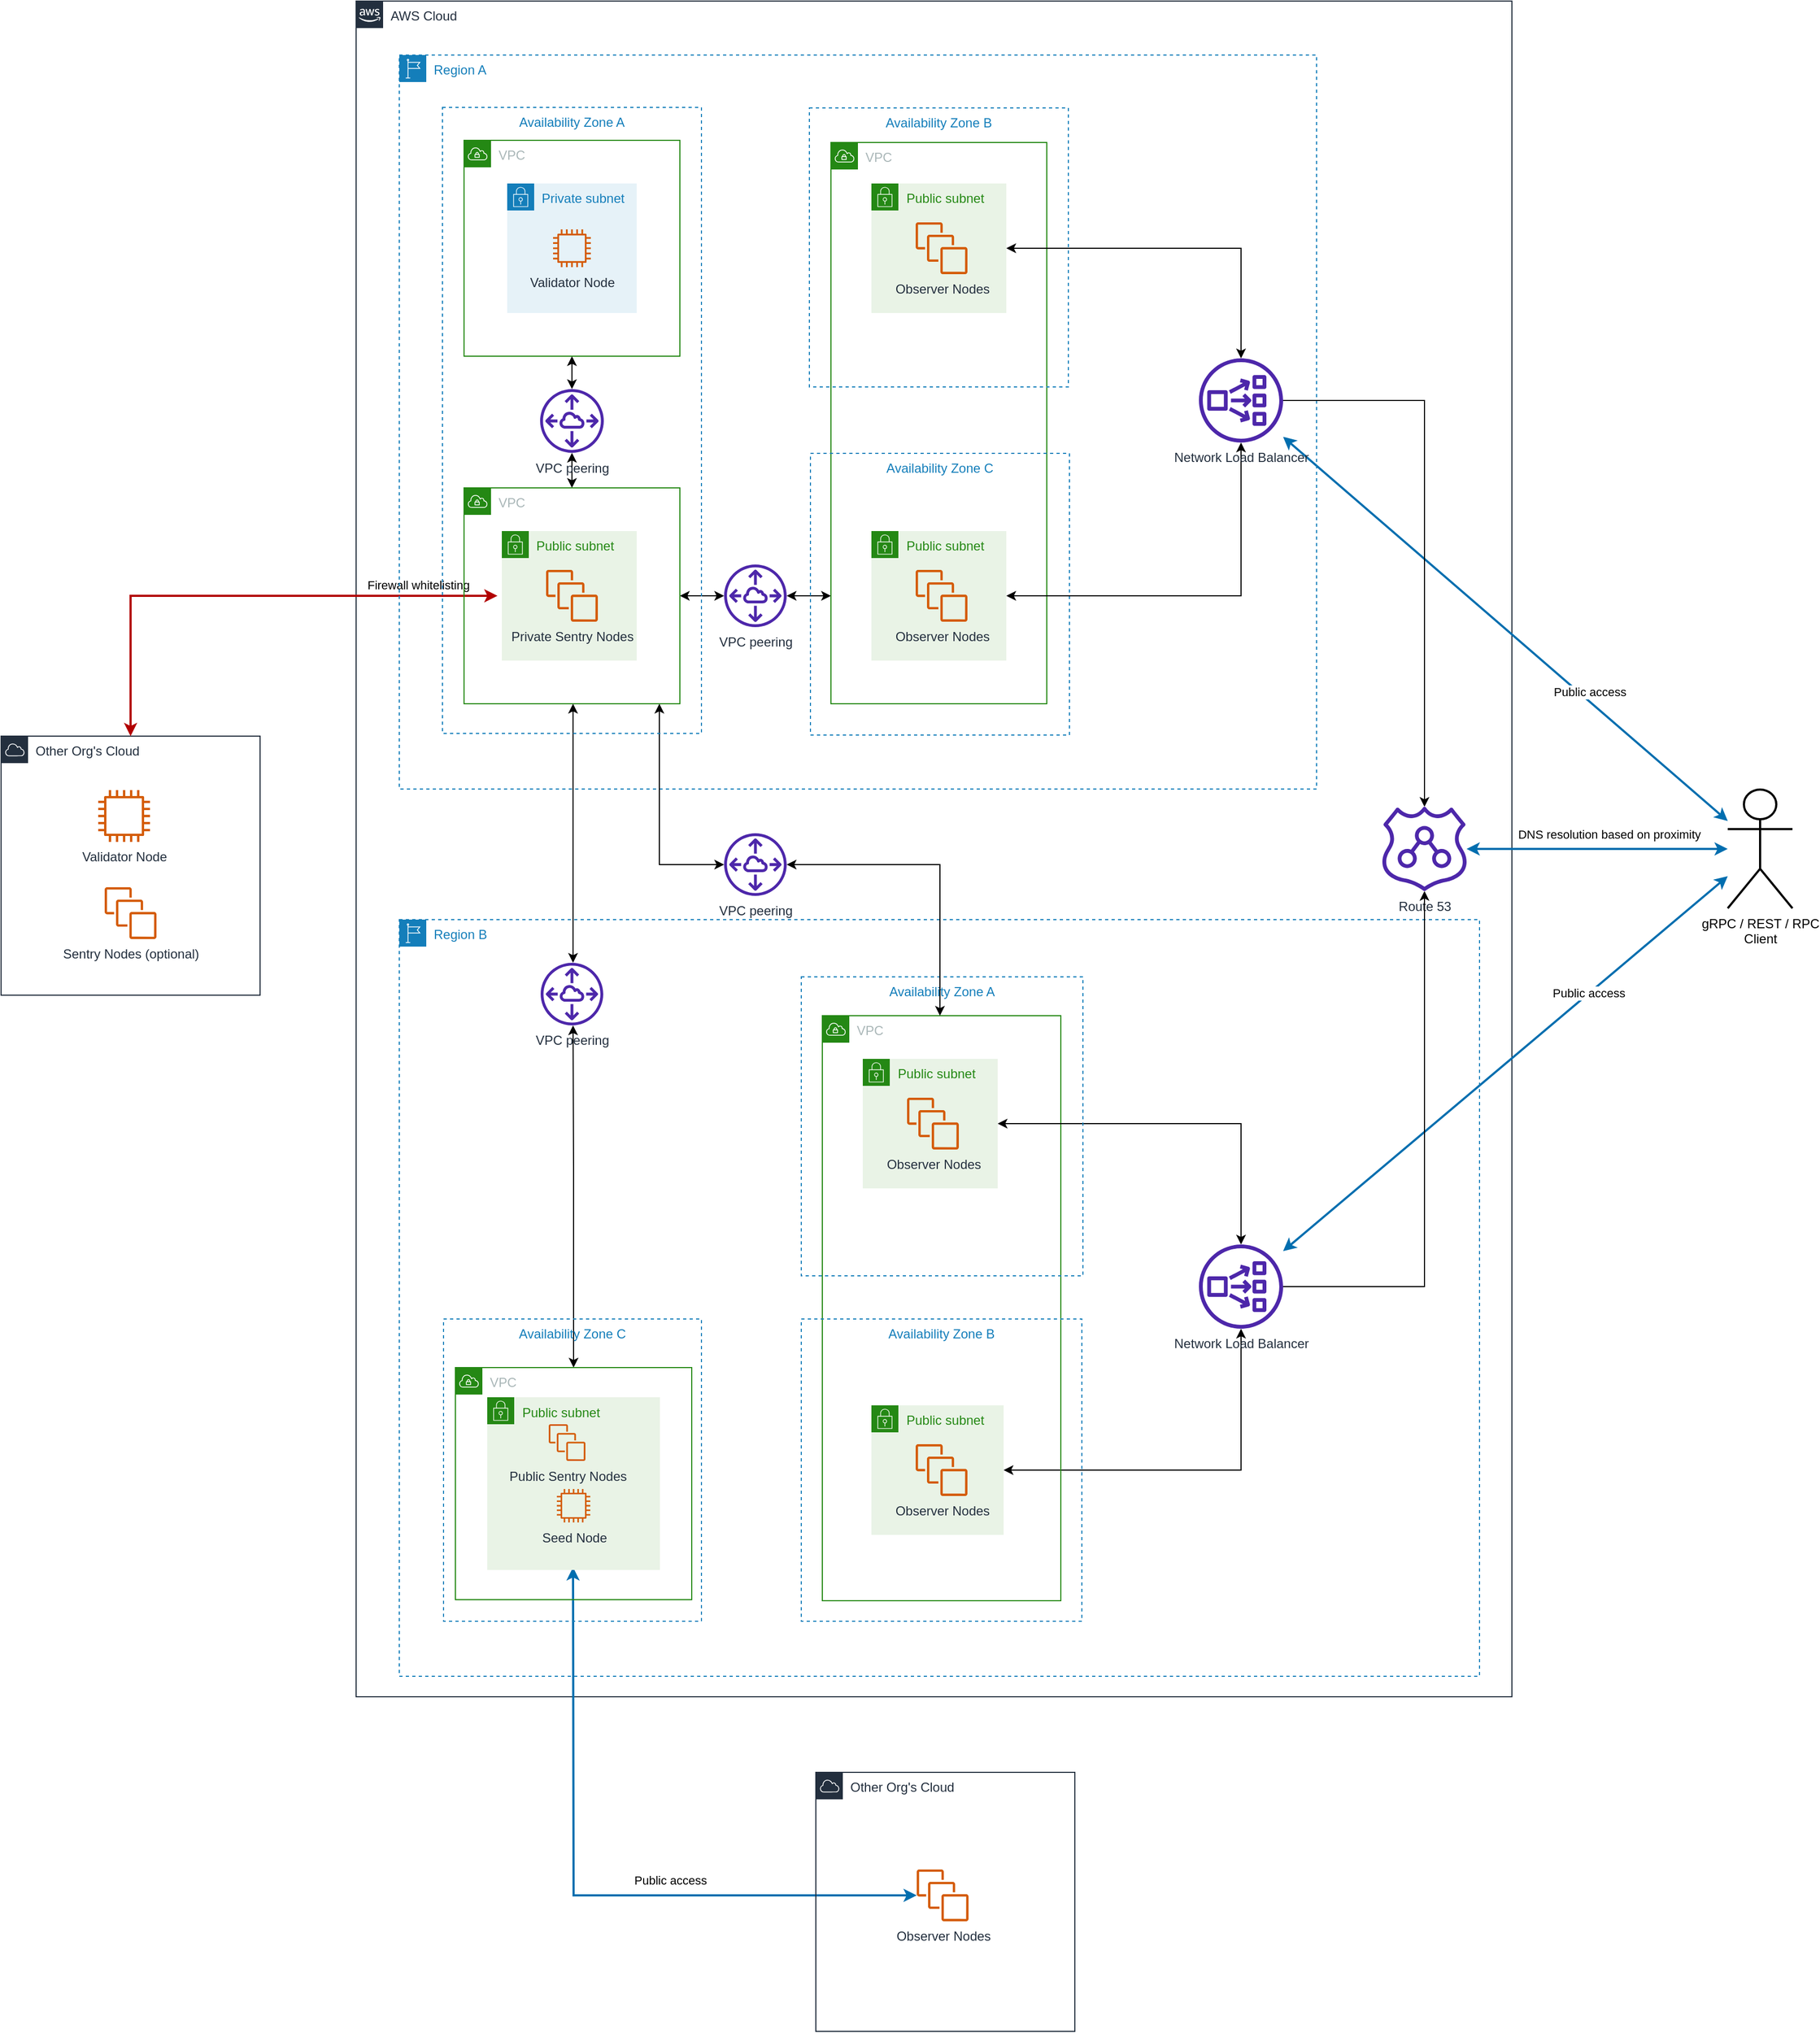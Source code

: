 <mxfile version="17.4.0" type="device"><diagram id="Ht1M8jgEwFfnCIfOTk4-" name="Page-1"><mxGraphModel dx="3235" dy="1185" grid="1" gridSize="10" guides="1" tooltips="1" connect="1" arrows="1" fold="1" page="1" pageScale="1" pageWidth="1169" pageHeight="827" math="0" shadow="0"><root><mxCell id="0"/><mxCell id="1" parent="0"/><mxCell id="qWs7GJj__PbsUUb0vqw0-17" value="AWS Cloud" style="points=[[0,0],[0.25,0],[0.5,0],[0.75,0],[1,0],[1,0.25],[1,0.5],[1,0.75],[1,1],[0.75,1],[0.5,1],[0.25,1],[0,1],[0,0.75],[0,0.5],[0,0.25]];outlineConnect=0;gradientColor=none;html=1;whiteSpace=wrap;fontSize=12;fontStyle=0;container=0;pointerEvents=0;collapsible=0;recursiveResize=0;shape=mxgraph.aws4.group;grIcon=mxgraph.aws4.group_aws_cloud_alt;strokeColor=#232F3E;fillColor=none;verticalAlign=top;align=left;spacingLeft=30;fontColor=#232F3E;dashed=0;" parent="1" vertex="1"><mxGeometry x="39" y="29" width="1071" height="1571" as="geometry"/></mxCell><mxCell id="qWs7GJj__PbsUUb0vqw0-128" value="gRPC / REST / RPC&lt;br&gt;Client" style="shape=umlActor;verticalLabelPosition=bottom;verticalAlign=top;html=1;outlineConnect=0;strokeWidth=2;" parent="1" vertex="1"><mxGeometry x="1310" y="759.5" width="60" height="110" as="geometry"/></mxCell><mxCell id="qWs7GJj__PbsUUb0vqw0-129" value="" style="endArrow=classic;startArrow=classic;html=1;rounded=0;strokeWidth=2;fillColor=#1ba1e2;strokeColor=#006EAF;" parent="1" source="qWs7GJj__PbsUUb0vqw0-113" target="qWs7GJj__PbsUUb0vqw0-128" edge="1"><mxGeometry width="50" height="50" relative="1" as="geometry"><mxPoint x="1130" y="815" as="sourcePoint"/><mxPoint x="1310" y="815" as="targetPoint"/></mxGeometry></mxCell><mxCell id="qWs7GJj__PbsUUb0vqw0-149" value="DNS resolution based on proximity" style="edgeLabel;html=1;align=center;verticalAlign=middle;resizable=0;points=[];" parent="qWs7GJj__PbsUUb0vqw0-129" vertex="1" connectable="0"><mxGeometry x="0.189" relative="1" as="geometry"><mxPoint x="-12" y="-14" as="offset"/></mxGeometry></mxCell><mxCell id="qWs7GJj__PbsUUb0vqw0-139" style="edgeStyle=orthogonalEdgeStyle;rounded=0;orthogonalLoop=1;jettySize=auto;html=1;strokeWidth=2;strokeColor=#006EAF;startArrow=classic;startFill=1;fillColor=#1ba1e2;" parent="1" source="qWs7GJj__PbsUUb0vqw0-136" edge="1"><mxGeometry relative="1" as="geometry"><mxPoint x="240" y="1480" as="targetPoint"/></mxGeometry></mxCell><mxCell id="qWs7GJj__PbsUUb0vqw0-148" value="Public access" style="edgeLabel;html=1;align=center;verticalAlign=middle;resizable=0;points=[];" parent="qWs7GJj__PbsUUb0vqw0-139" vertex="1" connectable="0"><mxGeometry x="-0.263" relative="1" as="geometry"><mxPoint y="-14" as="offset"/></mxGeometry></mxCell><mxCell id="qWs7GJj__PbsUUb0vqw0-131" value="Other Org's Cloud" style="points=[[0,0],[0.25,0],[0.5,0],[0.75,0],[1,0],[1,0.25],[1,0.5],[1,0.75],[1,1],[0.75,1],[0.5,1],[0.25,1],[0,1],[0,0.75],[0,0.5],[0,0.25]];outlineConnect=0;gradientColor=none;html=1;whiteSpace=wrap;fontSize=12;fontStyle=0;container=1;pointerEvents=0;collapsible=0;recursiveResize=0;shape=mxgraph.aws4.group;grIcon=mxgraph.aws4.group_aws_cloud;strokeColor=#232F3E;fillColor=none;verticalAlign=top;align=left;spacingLeft=30;fontColor=#232F3E;dashed=0;" parent="1" vertex="1"><mxGeometry x="465" y="1670" width="240" height="240" as="geometry"/></mxCell><mxCell id="qWs7GJj__PbsUUb0vqw0-136" value="Observer Nodes" style="sketch=0;outlineConnect=0;fontColor=#232F3E;gradientColor=none;fillColor=#D45B07;strokeColor=none;dashed=0;verticalLabelPosition=bottom;verticalAlign=top;align=center;html=1;fontSize=12;fontStyle=0;aspect=fixed;pointerEvents=1;shape=mxgraph.aws4.instances;" parent="qWs7GJj__PbsUUb0vqw0-131" vertex="1"><mxGeometry x="93.5" y="90" width="48" height="48" as="geometry"/></mxCell><mxCell id="qWs7GJj__PbsUUb0vqw0-142" value="Other Org's Cloud" style="points=[[0,0],[0.25,0],[0.5,0],[0.75,0],[1,0],[1,0.25],[1,0.5],[1,0.75],[1,1],[0.75,1],[0.5,1],[0.25,1],[0,1],[0,0.75],[0,0.5],[0,0.25]];outlineConnect=0;gradientColor=none;html=1;whiteSpace=wrap;fontSize=12;fontStyle=0;container=1;pointerEvents=0;collapsible=0;recursiveResize=0;shape=mxgraph.aws4.group;grIcon=mxgraph.aws4.group_aws_cloud;strokeColor=#232F3E;fillColor=none;verticalAlign=top;align=left;spacingLeft=30;fontColor=#232F3E;dashed=0;" parent="1" vertex="1"><mxGeometry x="-290" y="710" width="240" height="240" as="geometry"/></mxCell><mxCell id="qWs7GJj__PbsUUb0vqw0-143" value="Sentry Nodes (optional)" style="sketch=0;outlineConnect=0;fontColor=#232F3E;gradientColor=none;fillColor=#D45B07;strokeColor=none;dashed=0;verticalLabelPosition=bottom;verticalAlign=top;align=center;html=1;fontSize=12;fontStyle=0;aspect=fixed;pointerEvents=1;shape=mxgraph.aws4.instances;" parent="qWs7GJj__PbsUUb0vqw0-142" vertex="1"><mxGeometry x="96" y="140" width="48" height="48" as="geometry"/></mxCell><mxCell id="qWs7GJj__PbsUUb0vqw0-144" value="Validator Node" style="sketch=0;outlineConnect=0;fontColor=#232F3E;gradientColor=none;fillColor=#D45B07;strokeColor=none;dashed=0;verticalLabelPosition=bottom;verticalAlign=top;align=center;html=1;fontSize=12;fontStyle=0;aspect=fixed;pointerEvents=1;shape=mxgraph.aws4.instance2;" parent="qWs7GJj__PbsUUb0vqw0-142" vertex="1"><mxGeometry x="90" y="50" width="48" height="48" as="geometry"/></mxCell><mxCell id="qWs7GJj__PbsUUb0vqw0-145" value="" style="endArrow=classic;startArrow=classic;html=1;rounded=0;strokeWidth=2;fillColor=#e51400;strokeColor=#B20000;" parent="1" source="qWs7GJj__PbsUUb0vqw0-142" edge="1"><mxGeometry width="50" height="50" relative="1" as="geometry"><mxPoint x="-120" y="580" as="sourcePoint"/><mxPoint x="170" y="580" as="targetPoint"/><Array as="points"><mxPoint x="-170" y="580"/></Array></mxGeometry></mxCell><mxCell id="qWs7GJj__PbsUUb0vqw0-146" value="Firewall whitelisting&amp;nbsp;" style="edgeLabel;html=1;align=center;verticalAlign=middle;resizable=0;points=[];" parent="qWs7GJj__PbsUUb0vqw0-145" vertex="1" connectable="0"><mxGeometry x="-0.42" y="3" relative="1" as="geometry"><mxPoint x="261" y="-7" as="offset"/></mxGeometry></mxCell><mxCell id="qWs7GJj__PbsUUb0vqw0-151" value="" style="endArrow=classic;startArrow=classic;html=1;rounded=0;strokeWidth=2;fillColor=#1ba1e2;strokeColor=#006EAF;" parent="1" source="qWs7GJj__PbsUUb0vqw0-56" target="qWs7GJj__PbsUUb0vqw0-128" edge="1"><mxGeometry width="50" height="50" relative="1" as="geometry"><mxPoint x="898" y="398.95" as="sourcePoint"/><mxPoint x="1380" y="770" as="targetPoint"/></mxGeometry></mxCell><mxCell id="qWs7GJj__PbsUUb0vqw0-152" value="Public access" style="edgeLabel;html=1;align=center;verticalAlign=middle;resizable=0;points=[];rotation=0;" parent="qWs7GJj__PbsUUb0vqw0-151" vertex="1" connectable="0"><mxGeometry x="0.189" relative="1" as="geometry"><mxPoint x="39" y="25" as="offset"/></mxGeometry></mxCell><mxCell id="qWs7GJj__PbsUUb0vqw0-153" value="" style="endArrow=classic;startArrow=classic;html=1;rounded=0;strokeWidth=2;fillColor=#1ba1e2;strokeColor=#006EAF;" parent="1" source="qWs7GJj__PbsUUb0vqw0-106" target="qWs7GJj__PbsUUb0vqw0-128" edge="1"><mxGeometry width="50" height="50" relative="1" as="geometry"><mxPoint x="980" y="949.995" as="sourcePoint"/><mxPoint x="1472" y="1314.391" as="targetPoint"/></mxGeometry></mxCell><mxCell id="qWs7GJj__PbsUUb0vqw0-156" value="Public access" style="edgeLabel;html=1;align=center;verticalAlign=middle;resizable=0;points=[];" parent="qWs7GJj__PbsUUb0vqw0-153" vertex="1" connectable="0"><mxGeometry x="0.551" y="2" relative="1" as="geometry"><mxPoint x="-36" y="32" as="offset"/></mxGeometry></mxCell><mxCell id="qWs7GJj__PbsUUb0vqw0-22" value="Region A" style="points=[[0,0],[0.25,0],[0.5,0],[0.75,0],[1,0],[1,0.25],[1,0.5],[1,0.75],[1,1],[0.75,1],[0.5,1],[0.25,1],[0,1],[0,0.75],[0,0.5],[0,0.25]];outlineConnect=0;gradientColor=none;html=1;whiteSpace=wrap;fontSize=12;fontStyle=0;container=0;pointerEvents=0;collapsible=0;recursiveResize=0;shape=mxgraph.aws4.group;grIcon=mxgraph.aws4.group_region;strokeColor=#147EBA;fillColor=none;verticalAlign=top;align=left;spacingLeft=30;fontColor=#147EBA;dashed=1;" parent="1" vertex="1"><mxGeometry x="79" y="79" width="850" height="680" as="geometry"/></mxCell><mxCell id="qWs7GJj__PbsUUb0vqw0-39" value="" style="edgeStyle=orthogonalEdgeStyle;rounded=0;orthogonalLoop=1;jettySize=auto;html=1;startArrow=classic;startFill=1;" parent="1" source="qWs7GJj__PbsUUb0vqw0-14" target="qWs7GJj__PbsUUb0vqw0-23" edge="1"><mxGeometry relative="1" as="geometry"/></mxCell><mxCell id="qWs7GJj__PbsUUb0vqw0-14" value="VPC" style="points=[[0,0],[0.25,0],[0.5,0],[0.75,0],[1,0],[1,0.25],[1,0.5],[1,0.75],[1,1],[0.75,1],[0.5,1],[0.25,1],[0,1],[0,0.75],[0,0.5],[0,0.25]];outlineConnect=0;gradientColor=none;html=1;whiteSpace=wrap;fontSize=12;fontStyle=0;container=1;pointerEvents=0;collapsible=0;recursiveResize=0;shape=mxgraph.aws4.group;grIcon=mxgraph.aws4.group_vpc;strokeColor=#248814;fillColor=none;verticalAlign=top;align=left;spacingLeft=30;fontColor=#AAB7B8;dashed=0;" parent="1" vertex="1"><mxGeometry x="139" y="158" width="200" height="200" as="geometry"/></mxCell><mxCell id="qWs7GJj__PbsUUb0vqw0-36" value="Private subnet" style="points=[[0,0],[0.25,0],[0.5,0],[0.75,0],[1,0],[1,0.25],[1,0.5],[1,0.75],[1,1],[0.75,1],[0.5,1],[0.25,1],[0,1],[0,0.75],[0,0.5],[0,0.25]];outlineConnect=0;gradientColor=none;html=1;whiteSpace=wrap;fontSize=12;fontStyle=0;container=1;pointerEvents=0;collapsible=0;recursiveResize=0;shape=mxgraph.aws4.group;grIcon=mxgraph.aws4.group_security_group;grStroke=0;strokeColor=#147EBA;fillColor=#E6F2F8;verticalAlign=top;align=left;spacingLeft=30;fontColor=#147EBA;dashed=0;" parent="qWs7GJj__PbsUUb0vqw0-14" vertex="1"><mxGeometry x="40" y="40" width="120" height="120" as="geometry"/></mxCell><mxCell id="qWs7GJj__PbsUUb0vqw0-6" value="Validator Node" style="sketch=0;outlineConnect=0;fontColor=#232F3E;gradientColor=none;fillColor=#D45B07;strokeColor=none;dashed=0;verticalLabelPosition=bottom;verticalAlign=top;align=center;html=1;fontSize=12;fontStyle=0;aspect=fixed;pointerEvents=1;shape=mxgraph.aws4.instance2;" parent="qWs7GJj__PbsUUb0vqw0-36" vertex="1"><mxGeometry x="42.5" y="42.5" width="35" height="35" as="geometry"/></mxCell><mxCell id="qWs7GJj__PbsUUb0vqw0-38" value="" style="edgeStyle=orthogonalEdgeStyle;rounded=0;orthogonalLoop=1;jettySize=auto;html=1;startArrow=classic;startFill=1;" parent="1" source="qWs7GJj__PbsUUb0vqw0-18" target="qWs7GJj__PbsUUb0vqw0-23" edge="1"><mxGeometry relative="1" as="geometry"/></mxCell><mxCell id="qWs7GJj__PbsUUb0vqw0-44" value="" style="edgeStyle=orthogonalEdgeStyle;rounded=0;orthogonalLoop=1;jettySize=auto;html=1;startArrow=classic;startFill=1;" parent="1" source="qWs7GJj__PbsUUb0vqw0-18" target="qWs7GJj__PbsUUb0vqw0-41" edge="1"><mxGeometry relative="1" as="geometry"/></mxCell><mxCell id="qWs7GJj__PbsUUb0vqw0-102" style="edgeStyle=orthogonalEdgeStyle;rounded=0;orthogonalLoop=1;jettySize=auto;html=1;startArrow=classic;startFill=1;" parent="1" source="qWs7GJj__PbsUUb0vqw0-18" target="qWs7GJj__PbsUUb0vqw0-98" edge="1"><mxGeometry relative="1" as="geometry"><Array as="points"><mxPoint x="320" y="829"/></Array></mxGeometry></mxCell><mxCell id="qWs7GJj__PbsUUb0vqw0-124" style="edgeStyle=orthogonalEdgeStyle;rounded=0;orthogonalLoop=1;jettySize=auto;html=1;startArrow=classic;startFill=1;" parent="1" source="qWs7GJj__PbsUUb0vqw0-18" target="qWs7GJj__PbsUUb0vqw0-120" edge="1"><mxGeometry relative="1" as="geometry"><Array as="points"><mxPoint x="240" y="770"/><mxPoint x="240" y="770"/></Array></mxGeometry></mxCell><mxCell id="qWs7GJj__PbsUUb0vqw0-18" value="VPC" style="points=[[0,0],[0.25,0],[0.5,0],[0.75,0],[1,0],[1,0.25],[1,0.5],[1,0.75],[1,1],[0.75,1],[0.5,1],[0.25,1],[0,1],[0,0.75],[0,0.5],[0,0.25]];outlineConnect=0;gradientColor=none;html=1;whiteSpace=wrap;fontSize=12;fontStyle=0;container=1;pointerEvents=0;collapsible=0;recursiveResize=0;shape=mxgraph.aws4.group;grIcon=mxgraph.aws4.group_vpc;strokeColor=#248814;fillColor=none;verticalAlign=top;align=left;spacingLeft=30;fontColor=#AAB7B8;dashed=0;" parent="1" vertex="1"><mxGeometry x="139" y="480" width="200" height="200" as="geometry"/></mxCell><mxCell id="qWs7GJj__PbsUUb0vqw0-37" value="Public subnet" style="points=[[0,0],[0.25,0],[0.5,0],[0.75,0],[1,0],[1,0.25],[1,0.5],[1,0.75],[1,1],[0.75,1],[0.5,1],[0.25,1],[0,1],[0,0.75],[0,0.5],[0,0.25]];outlineConnect=0;gradientColor=none;html=1;whiteSpace=wrap;fontSize=12;fontStyle=0;container=1;pointerEvents=0;collapsible=0;recursiveResize=0;shape=mxgraph.aws4.group;grIcon=mxgraph.aws4.group_security_group;grStroke=0;strokeColor=#248814;fillColor=#E9F3E6;verticalAlign=top;align=left;spacingLeft=30;fontColor=#248814;dashed=0;" parent="qWs7GJj__PbsUUb0vqw0-18" vertex="1"><mxGeometry x="35" y="40" width="125" height="120" as="geometry"/></mxCell><mxCell id="qWs7GJj__PbsUUb0vqw0-20" value="Private Sentry Nodes" style="sketch=0;outlineConnect=0;fontColor=#232F3E;gradientColor=none;fillColor=#D45B07;strokeColor=none;dashed=0;verticalLabelPosition=bottom;verticalAlign=top;align=center;html=1;fontSize=12;fontStyle=0;aspect=fixed;pointerEvents=1;shape=mxgraph.aws4.instances;" parent="qWs7GJj__PbsUUb0vqw0-37" vertex="1"><mxGeometry x="41" y="36" width="48" height="48" as="geometry"/></mxCell><mxCell id="qWs7GJj__PbsUUb0vqw0-23" value="VPC peering" style="sketch=0;outlineConnect=0;fontColor=#232F3E;gradientColor=none;fillColor=#4D27AA;strokeColor=none;dashed=0;verticalLabelPosition=bottom;verticalAlign=top;align=center;html=1;fontSize=12;fontStyle=0;aspect=fixed;pointerEvents=1;shape=mxgraph.aws4.peering;" parent="1" vertex="1"><mxGeometry x="209.5" y="388.5" width="59" height="59" as="geometry"/></mxCell><mxCell id="qWs7GJj__PbsUUb0vqw0-42" value="" style="edgeStyle=orthogonalEdgeStyle;rounded=0;orthogonalLoop=1;jettySize=auto;html=1;startArrow=classic;startFill=1;" parent="1" source="qWs7GJj__PbsUUb0vqw0-34" target="qWs7GJj__PbsUUb0vqw0-41" edge="1"><mxGeometry relative="1" as="geometry"><Array as="points"><mxPoint x="470" y="580"/><mxPoint x="470" y="580"/></Array></mxGeometry></mxCell><mxCell id="qWs7GJj__PbsUUb0vqw0-34" value="VPC" style="points=[[0,0],[0.25,0],[0.5,0],[0.75,0],[1,0],[1,0.25],[1,0.5],[1,0.75],[1,1],[0.75,1],[0.5,1],[0.25,1],[0,1],[0,0.75],[0,0.5],[0,0.25]];outlineConnect=0;gradientColor=none;html=1;whiteSpace=wrap;fontSize=12;fontStyle=0;container=1;pointerEvents=0;collapsible=0;recursiveResize=0;shape=mxgraph.aws4.group;grIcon=mxgraph.aws4.group_vpc;strokeColor=#248814;fillColor=none;verticalAlign=top;align=left;spacingLeft=30;fontColor=#AAB7B8;dashed=0;" parent="1" vertex="1"><mxGeometry x="479" y="160" width="200" height="520" as="geometry"/></mxCell><mxCell id="qWs7GJj__PbsUUb0vqw0-41" value="VPC peering" style="sketch=0;outlineConnect=0;fontColor=#232F3E;gradientColor=none;fillColor=#4D27AA;strokeColor=none;dashed=0;verticalLabelPosition=bottom;verticalAlign=top;align=center;html=1;fontSize=12;fontStyle=0;aspect=fixed;pointerEvents=1;shape=mxgraph.aws4.peering;" parent="1" vertex="1"><mxGeometry x="380" y="551" width="58" height="58" as="geometry"/></mxCell><mxCell id="qWs7GJj__PbsUUb0vqw0-45" value="Availability Zone C" style="fillColor=none;strokeColor=#147EBA;dashed=1;verticalAlign=top;fontStyle=0;fontColor=#147EBA;" parent="1" vertex="1"><mxGeometry x="460" y="448" width="240" height="261" as="geometry"/></mxCell><mxCell id="qWs7GJj__PbsUUb0vqw0-110" style="edgeStyle=orthogonalEdgeStyle;rounded=0;orthogonalLoop=1;jettySize=auto;html=1;startArrow=classic;startFill=1;" parent="1" source="qWs7GJj__PbsUUb0vqw0-46" target="qWs7GJj__PbsUUb0vqw0-56" edge="1"><mxGeometry relative="1" as="geometry"/></mxCell><mxCell id="qWs7GJj__PbsUUb0vqw0-46" value="Public subnet" style="points=[[0,0],[0.25,0],[0.5,0],[0.75,0],[1,0],[1,0.25],[1,0.5],[1,0.75],[1,1],[0.75,1],[0.5,1],[0.25,1],[0,1],[0,0.75],[0,0.5],[0,0.25]];outlineConnect=0;gradientColor=none;html=1;whiteSpace=wrap;fontSize=12;fontStyle=0;container=1;pointerEvents=0;collapsible=0;recursiveResize=0;shape=mxgraph.aws4.group;grIcon=mxgraph.aws4.group_security_group;grStroke=0;strokeColor=#248814;fillColor=#E9F3E6;verticalAlign=top;align=left;spacingLeft=30;fontColor=#248814;dashed=0;" parent="1" vertex="1"><mxGeometry x="516.5" y="520" width="125" height="120" as="geometry"/></mxCell><mxCell id="qWs7GJj__PbsUUb0vqw0-47" value="Observer Nodes" style="sketch=0;outlineConnect=0;fontColor=#232F3E;gradientColor=none;fillColor=#D45B07;strokeColor=none;dashed=0;verticalLabelPosition=bottom;verticalAlign=top;align=center;html=1;fontSize=12;fontStyle=0;aspect=fixed;pointerEvents=1;shape=mxgraph.aws4.instances;" parent="qWs7GJj__PbsUUb0vqw0-46" vertex="1"><mxGeometry x="41" y="36" width="48" height="48" as="geometry"/></mxCell><mxCell id="qWs7GJj__PbsUUb0vqw0-114" style="edgeStyle=orthogonalEdgeStyle;rounded=0;orthogonalLoop=1;jettySize=auto;html=1;" parent="1" source="qWs7GJj__PbsUUb0vqw0-56" target="qWs7GJj__PbsUUb0vqw0-113" edge="1"><mxGeometry relative="1" as="geometry"><Array as="points"><mxPoint x="1029" y="399"/></Array></mxGeometry></mxCell><mxCell id="qWs7GJj__PbsUUb0vqw0-56" value="Network Load Balancer" style="sketch=0;outlineConnect=0;fontColor=#232F3E;gradientColor=none;fillColor=#4D27AA;strokeColor=none;dashed=0;verticalLabelPosition=bottom;verticalAlign=top;align=center;html=1;fontSize=12;fontStyle=0;aspect=fixed;pointerEvents=1;shape=mxgraph.aws4.network_load_balancer;" parent="1" vertex="1"><mxGeometry x="820" y="360" width="78" height="78" as="geometry"/></mxCell><mxCell id="qWs7GJj__PbsUUb0vqw0-89" value="Region B" style="points=[[0,0],[0.25,0],[0.5,0],[0.75,0],[1,0],[1,0.25],[1,0.5],[1,0.75],[1,1],[0.75,1],[0.5,1],[0.25,1],[0,1],[0,0.75],[0,0.5],[0,0.25]];outlineConnect=0;gradientColor=none;html=1;whiteSpace=wrap;fontSize=12;fontStyle=0;container=1;pointerEvents=0;collapsible=0;recursiveResize=0;shape=mxgraph.aws4.group;grIcon=mxgraph.aws4.group_region;strokeColor=#147EBA;fillColor=none;verticalAlign=top;align=left;spacingLeft=30;fontColor=#147EBA;dashed=1;" parent="1" vertex="1"><mxGeometry x="79" y="880" width="1001" height="701" as="geometry"/></mxCell><mxCell id="qWs7GJj__PbsUUb0vqw0-112" style="edgeStyle=orthogonalEdgeStyle;rounded=0;orthogonalLoop=1;jettySize=auto;html=1;startArrow=classic;startFill=1;" parent="qWs7GJj__PbsUUb0vqw0-89" source="qWs7GJj__PbsUUb0vqw0-92" target="qWs7GJj__PbsUUb0vqw0-106" edge="1"><mxGeometry relative="1" as="geometry"/></mxCell><mxCell id="qWs7GJj__PbsUUb0vqw0-92" value="Public subnet" style="points=[[0,0],[0.25,0],[0.5,0],[0.75,0],[1,0],[1,0.25],[1,0.5],[1,0.75],[1,1],[0.75,1],[0.5,1],[0.25,1],[0,1],[0,0.75],[0,0.5],[0,0.25]];outlineConnect=0;gradientColor=none;html=1;whiteSpace=wrap;fontSize=12;fontStyle=0;container=1;pointerEvents=0;collapsible=0;recursiveResize=0;shape=mxgraph.aws4.group;grIcon=mxgraph.aws4.group_security_group;grStroke=0;strokeColor=#248814;fillColor=#E9F3E6;verticalAlign=top;align=left;spacingLeft=30;fontColor=#248814;dashed=0;" parent="qWs7GJj__PbsUUb0vqw0-89" vertex="1"><mxGeometry x="437.5" y="450" width="122.5" height="120" as="geometry"/></mxCell><mxCell id="qWs7GJj__PbsUUb0vqw0-93" value="Observer Nodes" style="sketch=0;outlineConnect=0;fontColor=#232F3E;gradientColor=none;fillColor=#D45B07;strokeColor=none;dashed=0;verticalLabelPosition=bottom;verticalAlign=top;align=center;html=1;fontSize=12;fontStyle=0;aspect=fixed;pointerEvents=1;shape=mxgraph.aws4.instances;" parent="qWs7GJj__PbsUUb0vqw0-92" vertex="1"><mxGeometry x="41" y="36" width="48" height="48" as="geometry"/></mxCell><mxCell id="qWs7GJj__PbsUUb0vqw0-94" value="VPC" style="points=[[0,0],[0.25,0],[0.5,0],[0.75,0],[1,0],[1,0.25],[1,0.5],[1,0.75],[1,1],[0.75,1],[0.5,1],[0.25,1],[0,1],[0,0.75],[0,0.5],[0,0.25]];outlineConnect=0;gradientColor=none;html=1;whiteSpace=wrap;fontSize=12;fontStyle=0;container=1;pointerEvents=0;collapsible=0;recursiveResize=0;shape=mxgraph.aws4.group;grIcon=mxgraph.aws4.group_vpc;strokeColor=#248814;fillColor=none;verticalAlign=top;align=left;spacingLeft=30;fontColor=#AAB7B8;dashed=0;" parent="qWs7GJj__PbsUUb0vqw0-89" vertex="1"><mxGeometry x="392" y="89" width="221" height="542" as="geometry"/></mxCell><mxCell id="qWs7GJj__PbsUUb0vqw0-95" value="Public subnet" style="points=[[0,0],[0.25,0],[0.5,0],[0.75,0],[1,0],[1,0.25],[1,0.5],[1,0.75],[1,1],[0.75,1],[0.5,1],[0.25,1],[0,1],[0,0.75],[0,0.5],[0,0.25]];outlineConnect=0;gradientColor=none;html=1;whiteSpace=wrap;fontSize=12;fontStyle=0;container=1;pointerEvents=0;collapsible=0;recursiveResize=0;shape=mxgraph.aws4.group;grIcon=mxgraph.aws4.group_security_group;grStroke=0;strokeColor=#248814;fillColor=#E9F3E6;verticalAlign=top;align=left;spacingLeft=30;fontColor=#248814;dashed=0;" parent="qWs7GJj__PbsUUb0vqw0-94" vertex="1"><mxGeometry x="37.5" y="40" width="125" height="120" as="geometry"/></mxCell><mxCell id="qWs7GJj__PbsUUb0vqw0-96" value="Observer Nodes" style="sketch=0;outlineConnect=0;fontColor=#232F3E;gradientColor=none;fillColor=#D45B07;strokeColor=none;dashed=0;verticalLabelPosition=bottom;verticalAlign=top;align=center;html=1;fontSize=12;fontStyle=0;aspect=fixed;pointerEvents=1;shape=mxgraph.aws4.instances;" parent="qWs7GJj__PbsUUb0vqw0-95" vertex="1"><mxGeometry x="41" y="36" width="48" height="48" as="geometry"/></mxCell><mxCell id="qWs7GJj__PbsUUb0vqw0-91" value="Availability Zone B" style="fillColor=none;strokeColor=#147EBA;dashed=1;verticalAlign=top;fontStyle=0;fontColor=#147EBA;" parent="qWs7GJj__PbsUUb0vqw0-94" vertex="1"><mxGeometry x="-19.5" y="281" width="260" height="280" as="geometry"/></mxCell><mxCell id="qWs7GJj__PbsUUb0vqw0-106" value="Network Load Balancer" style="sketch=0;outlineConnect=0;fontColor=#232F3E;gradientColor=none;fillColor=#4D27AA;strokeColor=none;dashed=0;verticalLabelPosition=bottom;verticalAlign=top;align=center;html=1;fontSize=12;fontStyle=0;aspect=fixed;pointerEvents=1;shape=mxgraph.aws4.network_load_balancer;" parent="qWs7GJj__PbsUUb0vqw0-89" vertex="1"><mxGeometry x="741" y="301" width="78" height="78" as="geometry"/></mxCell><mxCell id="qWs7GJj__PbsUUb0vqw0-111" style="edgeStyle=orthogonalEdgeStyle;rounded=0;orthogonalLoop=1;jettySize=auto;html=1;startArrow=classic;startFill=1;" parent="qWs7GJj__PbsUUb0vqw0-89" source="qWs7GJj__PbsUUb0vqw0-95" target="qWs7GJj__PbsUUb0vqw0-106" edge="1"><mxGeometry relative="1" as="geometry"/></mxCell><mxCell id="qWs7GJj__PbsUUb0vqw0-97" value="Availability Zone A" style="fillColor=none;strokeColor=#147EBA;dashed=1;verticalAlign=top;fontStyle=0;fontColor=#147EBA;" parent="qWs7GJj__PbsUUb0vqw0-89" vertex="1"><mxGeometry x="372.5" y="53" width="261" height="277" as="geometry"/></mxCell><mxCell id="qWs7GJj__PbsUUb0vqw0-125" style="edgeStyle=orthogonalEdgeStyle;rounded=0;orthogonalLoop=1;jettySize=auto;html=1;startArrow=classic;startFill=1;strokeWidth=1;" parent="qWs7GJj__PbsUUb0vqw0-89" source="qWs7GJj__PbsUUb0vqw0-117" target="qWs7GJj__PbsUUb0vqw0-120" edge="1"><mxGeometry relative="1" as="geometry"><Array as="points"><mxPoint x="161" y="230"/><mxPoint x="161" y="230"/></Array></mxGeometry></mxCell><mxCell id="qWs7GJj__PbsUUb0vqw0-117" value="VPC" style="points=[[0,0],[0.25,0],[0.5,0],[0.75,0],[1,0],[1,0.25],[1,0.5],[1,0.75],[1,1],[0.75,1],[0.5,1],[0.25,1],[0,1],[0,0.75],[0,0.5],[0,0.25]];outlineConnect=0;gradientColor=none;html=1;whiteSpace=wrap;fontSize=12;fontStyle=0;container=1;pointerEvents=0;collapsible=0;recursiveResize=0;shape=mxgraph.aws4.group;grIcon=mxgraph.aws4.group_vpc;strokeColor=#248814;fillColor=none;verticalAlign=top;align=left;spacingLeft=30;fontColor=#AAB7B8;dashed=0;" parent="qWs7GJj__PbsUUb0vqw0-89" vertex="1"><mxGeometry x="52" y="415" width="219" height="215" as="geometry"/></mxCell><mxCell id="qWs7GJj__PbsUUb0vqw0-118" value="Public subnet" style="points=[[0,0],[0.25,0],[0.5,0],[0.75,0],[1,0],[1,0.25],[1,0.5],[1,0.75],[1,1],[0.75,1],[0.5,1],[0.25,1],[0,1],[0,0.75],[0,0.5],[0,0.25]];outlineConnect=0;gradientColor=none;html=1;whiteSpace=wrap;fontSize=12;fontStyle=0;container=1;pointerEvents=0;collapsible=0;recursiveResize=0;shape=mxgraph.aws4.group;grIcon=mxgraph.aws4.group_security_group;grStroke=0;strokeColor=#248814;fillColor=#E9F3E6;verticalAlign=top;align=left;spacingLeft=30;fontColor=#248814;dashed=0;" parent="qWs7GJj__PbsUUb0vqw0-117" vertex="1"><mxGeometry x="29.5" y="27.5" width="160" height="160" as="geometry"/></mxCell><mxCell id="qWs7GJj__PbsUUb0vqw0-119" value="Public Sentry Nodes" style="sketch=0;outlineConnect=0;fontColor=#232F3E;gradientColor=none;fillColor=#D45B07;strokeColor=none;dashed=0;verticalLabelPosition=bottom;verticalAlign=top;align=center;html=1;fontSize=12;fontStyle=0;aspect=fixed;pointerEvents=1;shape=mxgraph.aws4.instances;" parent="qWs7GJj__PbsUUb0vqw0-118" vertex="1"><mxGeometry x="57" y="25" width="34" height="34" as="geometry"/></mxCell><mxCell id="qWs7GJj__PbsUUb0vqw0-126" value="Seed Node&lt;br&gt;" style="sketch=0;outlineConnect=0;fontColor=#232F3E;gradientColor=none;fillColor=#D45B07;strokeColor=none;dashed=0;verticalLabelPosition=bottom;verticalAlign=top;align=center;html=1;fontSize=12;fontStyle=0;aspect=fixed;pointerEvents=1;shape=mxgraph.aws4.instance2;" parent="qWs7GJj__PbsUUb0vqw0-118" vertex="1"><mxGeometry x="64.5" y="85" width="31" height="31" as="geometry"/></mxCell><mxCell id="qWs7GJj__PbsUUb0vqw0-120" value="VPC peering" style="sketch=0;outlineConnect=0;fontColor=#232F3E;gradientColor=none;fillColor=#4D27AA;strokeColor=none;dashed=0;verticalLabelPosition=bottom;verticalAlign=top;align=center;html=1;fontSize=12;fontStyle=0;aspect=fixed;pointerEvents=1;shape=mxgraph.aws4.peering;" parent="qWs7GJj__PbsUUb0vqw0-89" vertex="1"><mxGeometry x="131" y="40" width="58" height="58" as="geometry"/></mxCell><mxCell id="qWs7GJj__PbsUUb0vqw0-127" value="Availability Zone C" style="fillColor=none;strokeColor=#147EBA;dashed=1;verticalAlign=top;fontStyle=0;fontColor=#147EBA;" parent="qWs7GJj__PbsUUb0vqw0-89" vertex="1"><mxGeometry x="41" y="370" width="239" height="280" as="geometry"/></mxCell><mxCell id="qWs7GJj__PbsUUb0vqw0-98" value="VPC peering" style="sketch=0;outlineConnect=0;fontColor=#232F3E;gradientColor=none;fillColor=#4D27AA;strokeColor=none;dashed=0;verticalLabelPosition=bottom;verticalAlign=top;align=center;html=1;fontSize=12;fontStyle=0;aspect=fixed;pointerEvents=1;shape=mxgraph.aws4.peering;" parent="1" vertex="1"><mxGeometry x="380" y="800" width="58" height="58" as="geometry"/></mxCell><mxCell id="qWs7GJj__PbsUUb0vqw0-100" style="edgeStyle=orthogonalEdgeStyle;rounded=0;orthogonalLoop=1;jettySize=auto;html=1;startArrow=classic;startFill=1;" parent="1" source="qWs7GJj__PbsUUb0vqw0-94" target="qWs7GJj__PbsUUb0vqw0-98" edge="1"><mxGeometry relative="1" as="geometry"><Array as="points"><mxPoint x="580" y="829"/></Array></mxGeometry></mxCell><mxCell id="qWs7GJj__PbsUUb0vqw0-109" style="edgeStyle=orthogonalEdgeStyle;rounded=0;orthogonalLoop=1;jettySize=auto;html=1;startArrow=classic;startFill=1;" parent="1" source="qWs7GJj__PbsUUb0vqw0-49" target="qWs7GJj__PbsUUb0vqw0-56" edge="1"><mxGeometry relative="1" as="geometry"/></mxCell><mxCell id="qWs7GJj__PbsUUb0vqw0-55" value="Availability Zone B" style="fillColor=none;strokeColor=#147EBA;dashed=1;verticalAlign=top;fontStyle=0;fontColor=#147EBA;" parent="1" vertex="1"><mxGeometry x="459" y="128" width="240" height="258.5" as="geometry"/></mxCell><mxCell id="qWs7GJj__PbsUUb0vqw0-113" value="Route 53" style="sketch=0;outlineConnect=0;fontColor=#232F3E;gradientColor=none;fillColor=#4D27AA;strokeColor=none;dashed=0;verticalLabelPosition=bottom;verticalAlign=top;align=center;html=1;fontSize=12;fontStyle=0;aspect=fixed;pointerEvents=1;shape=mxgraph.aws4.route_53_resolver;" parent="1" vertex="1"><mxGeometry x="990" y="775.5" width="78" height="78" as="geometry"/></mxCell><mxCell id="qWs7GJj__PbsUUb0vqw0-115" style="edgeStyle=orthogonalEdgeStyle;rounded=0;orthogonalLoop=1;jettySize=auto;html=1;" parent="1" source="qWs7GJj__PbsUUb0vqw0-106" target="qWs7GJj__PbsUUb0vqw0-113" edge="1"><mxGeometry relative="1" as="geometry"/></mxCell><mxCell id="qWs7GJj__PbsUUb0vqw0-40" value="Availability Zone A" style="fillColor=none;strokeColor=#147EBA;dashed=1;verticalAlign=top;fontStyle=0;fontColor=#147EBA;" parent="1" vertex="1"><mxGeometry x="119" y="127.5" width="240" height="580" as="geometry"/></mxCell><mxCell id="qWs7GJj__PbsUUb0vqw0-49" value="Public subnet" style="points=[[0,0],[0.25,0],[0.5,0],[0.75,0],[1,0],[1,0.25],[1,0.5],[1,0.75],[1,1],[0.75,1],[0.5,1],[0.25,1],[0,1],[0,0.75],[0,0.5],[0,0.25]];outlineConnect=0;gradientColor=none;html=1;whiteSpace=wrap;fontSize=12;fontStyle=0;container=1;pointerEvents=0;collapsible=0;recursiveResize=0;shape=mxgraph.aws4.group;grIcon=mxgraph.aws4.group_security_group;grStroke=0;strokeColor=#248814;fillColor=#E9F3E6;verticalAlign=top;align=left;spacingLeft=30;fontColor=#248814;dashed=0;" parent="1" vertex="1"><mxGeometry x="516.5" y="198" width="125" height="120" as="geometry"/></mxCell><mxCell id="qWs7GJj__PbsUUb0vqw0-50" value="Observer Nodes" style="sketch=0;outlineConnect=0;fontColor=#232F3E;gradientColor=none;fillColor=#D45B07;strokeColor=none;dashed=0;verticalLabelPosition=bottom;verticalAlign=top;align=center;html=1;fontSize=12;fontStyle=0;aspect=fixed;pointerEvents=1;shape=mxgraph.aws4.instances;" parent="qWs7GJj__PbsUUb0vqw0-49" vertex="1"><mxGeometry x="41" y="36" width="48" height="48" as="geometry"/></mxCell></root></mxGraphModel></diagram></mxfile>